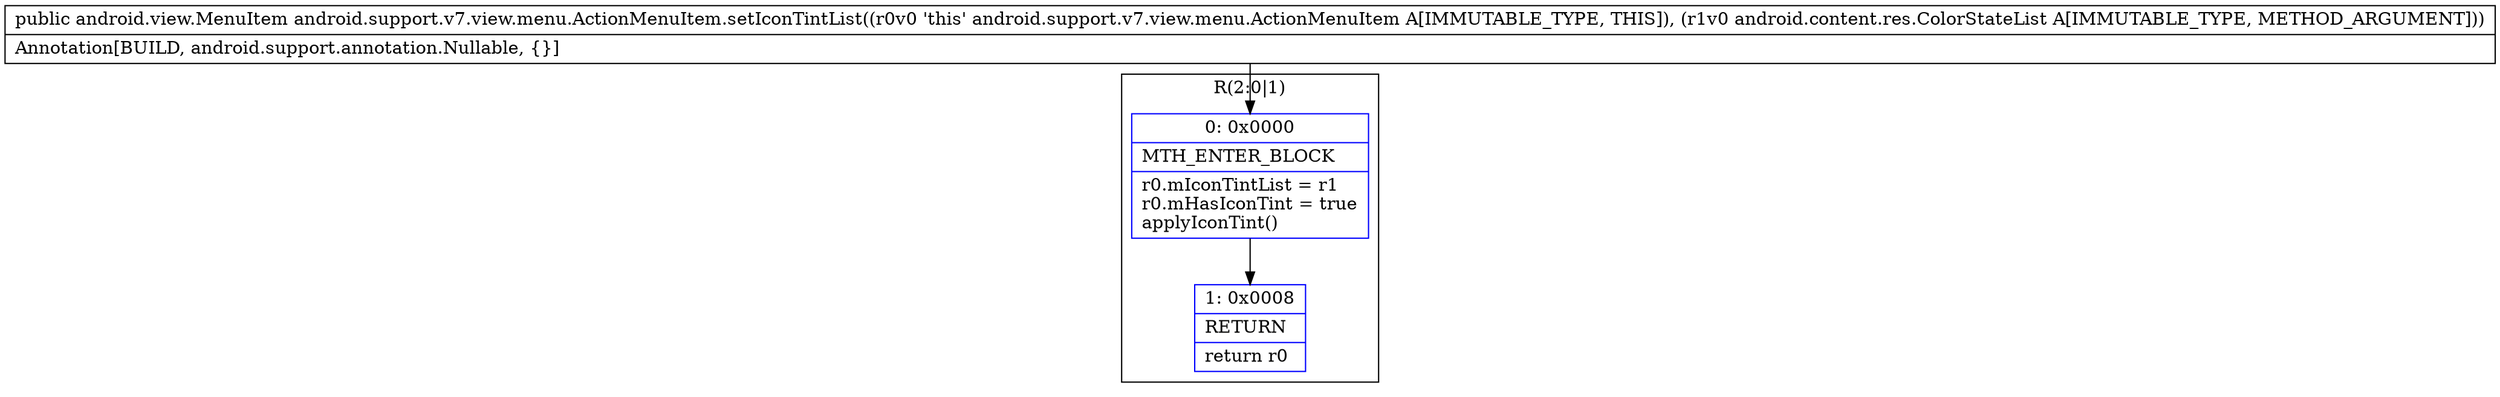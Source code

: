 digraph "CFG forandroid.support.v7.view.menu.ActionMenuItem.setIconTintList(Landroid\/content\/res\/ColorStateList;)Landroid\/view\/MenuItem;" {
subgraph cluster_Region_2008373715 {
label = "R(2:0|1)";
node [shape=record,color=blue];
Node_0 [shape=record,label="{0\:\ 0x0000|MTH_ENTER_BLOCK\l|r0.mIconTintList = r1\lr0.mHasIconTint = true\lapplyIconTint()\l}"];
Node_1 [shape=record,label="{1\:\ 0x0008|RETURN\l|return r0\l}"];
}
MethodNode[shape=record,label="{public android.view.MenuItem android.support.v7.view.menu.ActionMenuItem.setIconTintList((r0v0 'this' android.support.v7.view.menu.ActionMenuItem A[IMMUTABLE_TYPE, THIS]), (r1v0 android.content.res.ColorStateList A[IMMUTABLE_TYPE, METHOD_ARGUMENT]))  | Annotation[BUILD, android.support.annotation.Nullable, \{\}]\l}"];
MethodNode -> Node_0;
Node_0 -> Node_1;
}

